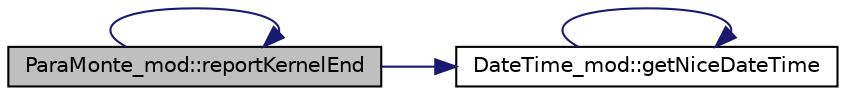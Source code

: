 digraph "ParaMonte_mod::reportKernelEnd"
{
 // LATEX_PDF_SIZE
  edge [fontname="Helvetica",fontsize="10",labelfontname="Helvetica",labelfontsize="10"];
  node [fontname="Helvetica",fontsize="10",shape=record];
  rankdir="LR";
  Node1 [label="ParaMonte_mod::reportKernelEnd",height=0.2,width=0.4,color="black", fillcolor="grey75", style="filled", fontcolor="black",tooltip="Report the end of the kernel run to the log file."];
  Node1 -> Node2 [color="midnightblue",fontsize="10",style="solid",fontname="Helvetica"];
  Node2 [label="DateTime_mod::getNiceDateTime",height=0.2,width=0.4,color="black", fillcolor="white", style="filled",URL="$namespaceDateTime__mod.html#aff2a3b4074a07d8fd55ac62476184d6b",tooltip="Return date and time in a nice format."];
  Node2 -> Node2 [color="midnightblue",fontsize="10",style="solid",fontname="Helvetica"];
  Node1 -> Node1 [color="midnightblue",fontsize="10",style="solid",fontname="Helvetica"];
}
